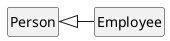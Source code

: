 @startuml
skinparam classAttributeIconSize 0
skinparam shadowing false
hide circle
hide empty members
class Person
class Employee
Person <|- Employee
@enduml
